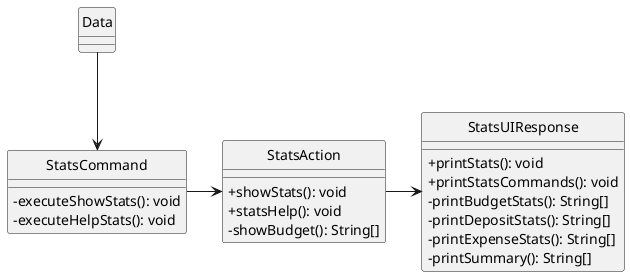 @startuml
hide footbox
hide circle
skinparam groupInheritance 2
skinparam classAttributeIconSize 0

class Data {
}

class StatsCommand {
  -executeShowStats(): void
  -executeHelpStats(): void
}

class StatsAction {
  +showStats(): void
  +statsHelp(): void
  -showBudget(): String[]
}

class StatsUIResponse {
  +printStats(): void
  +printStatsCommands(): void
  -printBudgetStats(): String[]
  -printDepositStats(): String[]
  -printExpenseStats(): String[]
  -printSummary(): String[]
}

Data --> StatsCommand
StatsCommand-> StatsAction
StatsAction-> StatsUIResponse

@enduml